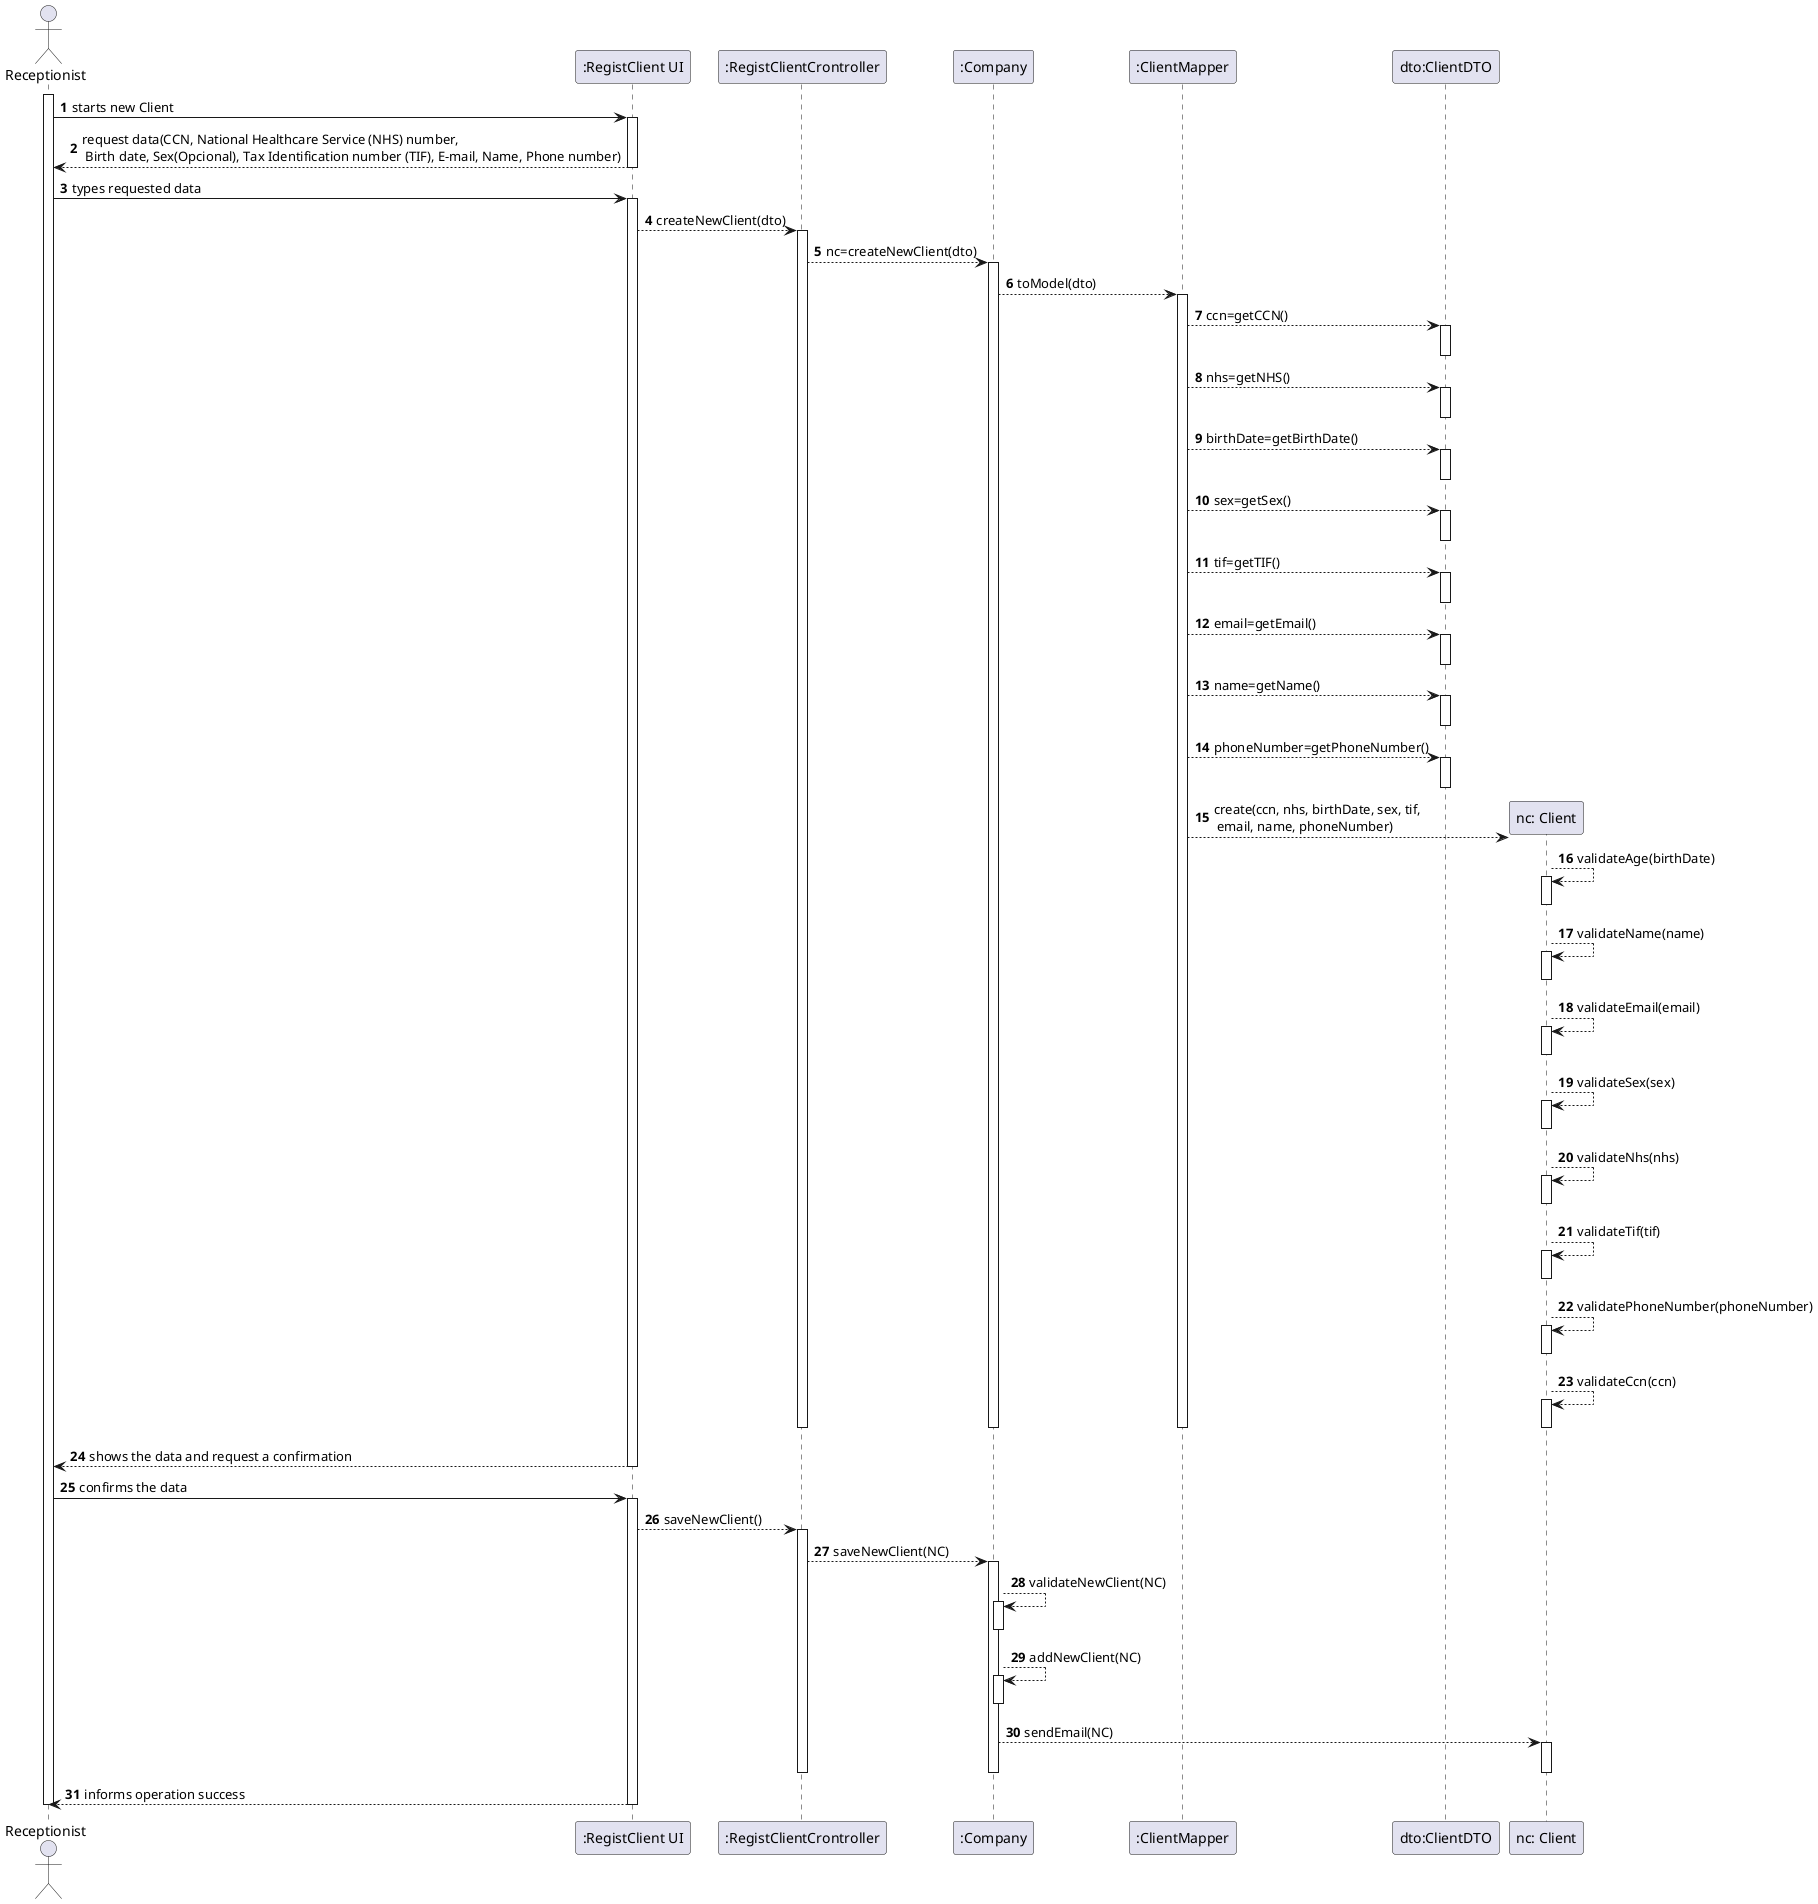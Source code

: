 @startuml
actor Receptionist as Adm
participant ":RegistClient UI" as System
participant ":RegistClientCrontroller" as RCC
participant ":Company" as ML
participant ":ClientMapper" as cm
participant "dto:ClientDTO" as cdto


autonumber
activate Adm
Adm -> System: starts new Client
activate System
System --> Adm: request data(CCN, National Healthcare Service (NHS) number,\n Birth date, Sex(Opcional), Tax Identification number (TIF), E-mail, Name, Phone number)
deactivate System




Adm -> System: types requested data
activate System
System-->RCC: createNewClient(dto)
activate RCC
RCC-->ML: nc=createNewClient(dto)
activate ML


ML-->cm: toModel(dto)
activate cm
cm-->cdto: ccn=getCCN()
activate cdto
deactivate cdto
cm-->cdto: nhs=getNHS()
activate cdto
deactivate cdto
cm-->cdto: birthDate=getBirthDate()
activate cdto
deactivate cdto
cm-->cdto: sex=getSex()
activate cdto
deactivate cdto
cm-->cdto: tif=getTIF()
activate cdto
deactivate cdto
cm-->cdto: email=getEmail()
activate cdto
deactivate cdto
cm-->cdto: name=getName()
activate cdto
deactivate cdto
cm-->cdto: phoneNumber=getPhoneNumber()
activate cdto
deactivate cdto


create "nc: Client" as NC
cm-->NC:  create(ccn, nhs, birthDate, sex, tif,\n email, name, phoneNumber)
NC-->NC: validateAge(birthDate)
activate NC
deactivate NC
NC-->NC: validateName(name)
activate NC
deactivate NC
NC-->NC: validateEmail(email)
activate NC
deactivate NC
NC-->NC: validateSex(sex)
activate NC
deactivate NC
NC-->NC: validateNhs(nhs)
activate NC
deactivate NC
NC-->NC: validateTif(tif)
activate NC
deactivate NC
NC-->NC: validatePhoneNumber(phoneNumber)
activate NC
deactivate NC
NC-->NC: validateCcn(ccn)
activate NC
deactivate NC



deactivate ML
deactivate RCC
deactivate cm
System --> Adm: shows the data and request a confirmation
deactivate System


Adm -> System: confirms the data
activate System
System-->RCC: saveNewClient()
activate RCC
RCC-->ML:saveNewClient(NC)
activate ML
ML-->ML:validateNewClient(NC)
activate ML
deactivate ML
ML-->ML:addNewClient(NC)
activate ML
deactivate ML
ML-->NC:sendEmail(NC)
activate NC
deactivate NC
deactivate ML
deactivate RCC
System --> Adm: informs operation success
deactivate System
deactivate Adm
@enduml